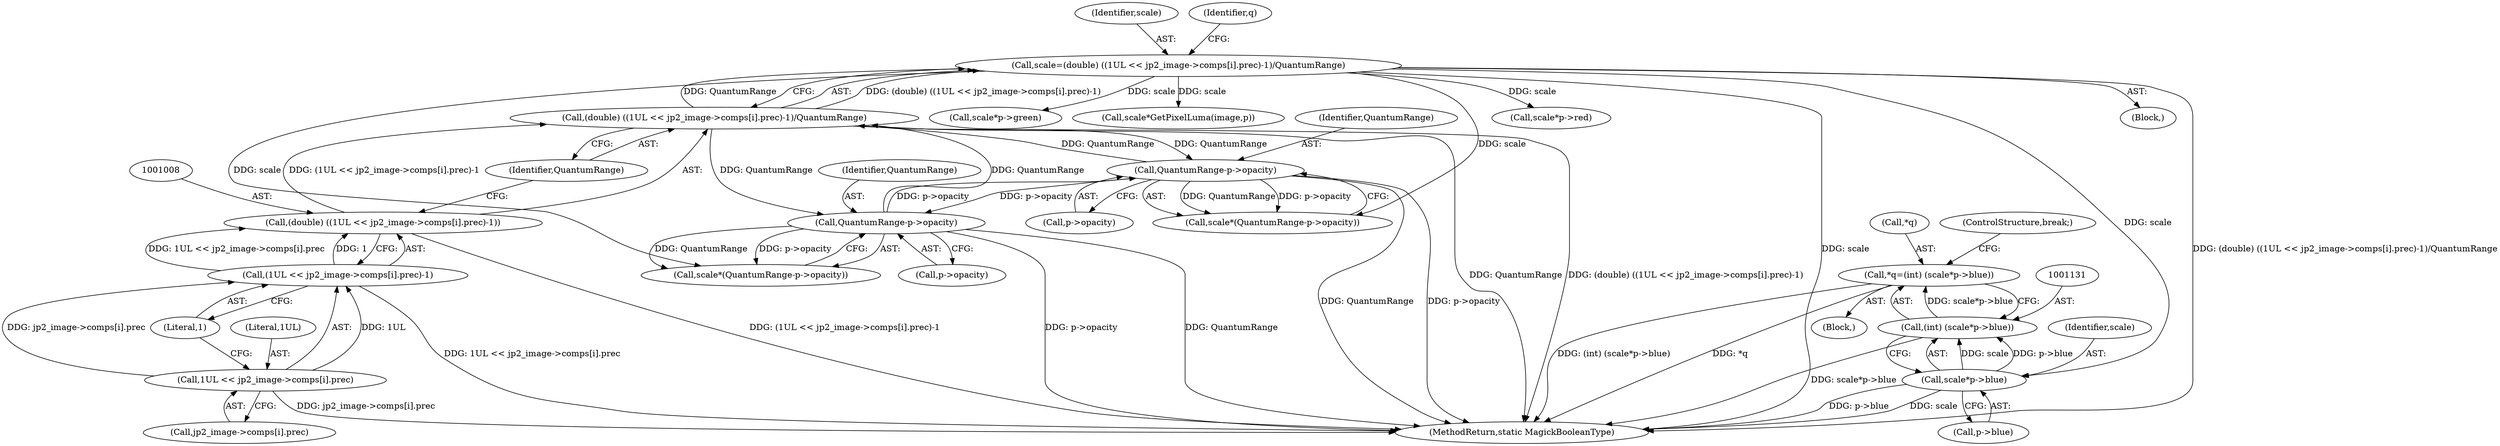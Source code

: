 digraph "0_ImageMagick_3d5ac8c20846871f1eb3068b65f93da7cd33bfd0_0@pointer" {
"1001127" [label="(Call,*q=(int) (scale*p->blue))"];
"1001130" [label="(Call,(int) (scale*p->blue))"];
"1001132" [label="(Call,scale*p->blue)"];
"1001004" [label="(Call,scale=(double) ((1UL << jp2_image->comps[i].prec)-1)/QuantumRange)"];
"1001006" [label="(Call,(double) ((1UL << jp2_image->comps[i].prec)-1)/QuantumRange)"];
"1001007" [label="(Call,(double) ((1UL << jp2_image->comps[i].prec)-1))"];
"1001009" [label="(Call,(1UL << jp2_image->comps[i].prec)-1)"];
"1001010" [label="(Call,1UL << jp2_image->comps[i].prec)"];
"1001108" [label="(Call,QuantumRange-p->opacity)"];
"1001147" [label="(Call,QuantumRange-p->opacity)"];
"1001119" [label="(Call,scale*p->green)"];
"1001007" [label="(Call,(double) ((1UL << jp2_image->comps[i].prec)-1))"];
"1001011" [label="(Literal,1UL)"];
"1001077" [label="(Call,scale*GetPixelLuma(image,p))"];
"1001009" [label="(Call,(1UL << jp2_image->comps[i].prec)-1)"];
"1001130" [label="(Call,(int) (scale*p->blue))"];
"1001004" [label="(Call,scale=(double) ((1UL << jp2_image->comps[i].prec)-1)/QuantumRange)"];
"1001005" [label="(Identifier,scale)"];
"1001145" [label="(Call,scale*(QuantumRange-p->opacity))"];
"1001110" [label="(Call,p->opacity)"];
"1001020" [label="(Identifier,QuantumRange)"];
"1001147" [label="(Call,QuantumRange-p->opacity)"];
"1001137" [label="(ControlStructure,break;)"];
"1001088" [label="(Call,scale*p->red)"];
"1001297" [label="(MethodReturn,static MagickBooleanType)"];
"1001001" [label="(Block,)"];
"1001134" [label="(Call,p->blue)"];
"1001127" [label="(Call,*q=(int) (scale*p->blue))"];
"1001019" [label="(Literal,1)"];
"1001010" [label="(Call,1UL << jp2_image->comps[i].prec)"];
"1001133" [label="(Identifier,scale)"];
"1001012" [label="(Call,jp2_image->comps[i].prec)"];
"1001126" [label="(Block,)"];
"1001108" [label="(Call,QuantumRange-p->opacity)"];
"1001022" [label="(Identifier,q)"];
"1001128" [label="(Call,*q)"];
"1001106" [label="(Call,scale*(QuantumRange-p->opacity))"];
"1001132" [label="(Call,scale*p->blue)"];
"1001006" [label="(Call,(double) ((1UL << jp2_image->comps[i].prec)-1)/QuantumRange)"];
"1001109" [label="(Identifier,QuantumRange)"];
"1001149" [label="(Call,p->opacity)"];
"1001148" [label="(Identifier,QuantumRange)"];
"1001127" -> "1001126"  [label="AST: "];
"1001127" -> "1001130"  [label="CFG: "];
"1001128" -> "1001127"  [label="AST: "];
"1001130" -> "1001127"  [label="AST: "];
"1001137" -> "1001127"  [label="CFG: "];
"1001127" -> "1001297"  [label="DDG: (int) (scale*p->blue)"];
"1001127" -> "1001297"  [label="DDG: *q"];
"1001130" -> "1001127"  [label="DDG: scale*p->blue"];
"1001130" -> "1001132"  [label="CFG: "];
"1001131" -> "1001130"  [label="AST: "];
"1001132" -> "1001130"  [label="AST: "];
"1001130" -> "1001297"  [label="DDG: scale*p->blue"];
"1001132" -> "1001130"  [label="DDG: scale"];
"1001132" -> "1001130"  [label="DDG: p->blue"];
"1001132" -> "1001134"  [label="CFG: "];
"1001133" -> "1001132"  [label="AST: "];
"1001134" -> "1001132"  [label="AST: "];
"1001132" -> "1001297"  [label="DDG: p->blue"];
"1001132" -> "1001297"  [label="DDG: scale"];
"1001004" -> "1001132"  [label="DDG: scale"];
"1001004" -> "1001001"  [label="AST: "];
"1001004" -> "1001006"  [label="CFG: "];
"1001005" -> "1001004"  [label="AST: "];
"1001006" -> "1001004"  [label="AST: "];
"1001022" -> "1001004"  [label="CFG: "];
"1001004" -> "1001297"  [label="DDG: scale"];
"1001004" -> "1001297"  [label="DDG: (double) ((1UL << jp2_image->comps[i].prec)-1)/QuantumRange"];
"1001006" -> "1001004"  [label="DDG: (double) ((1UL << jp2_image->comps[i].prec)-1)"];
"1001006" -> "1001004"  [label="DDG: QuantumRange"];
"1001004" -> "1001077"  [label="DDG: scale"];
"1001004" -> "1001088"  [label="DDG: scale"];
"1001004" -> "1001106"  [label="DDG: scale"];
"1001004" -> "1001119"  [label="DDG: scale"];
"1001004" -> "1001145"  [label="DDG: scale"];
"1001006" -> "1001020"  [label="CFG: "];
"1001007" -> "1001006"  [label="AST: "];
"1001020" -> "1001006"  [label="AST: "];
"1001006" -> "1001297"  [label="DDG: (double) ((1UL << jp2_image->comps[i].prec)-1)"];
"1001006" -> "1001297"  [label="DDG: QuantumRange"];
"1001007" -> "1001006"  [label="DDG: (1UL << jp2_image->comps[i].prec)-1"];
"1001108" -> "1001006"  [label="DDG: QuantumRange"];
"1001147" -> "1001006"  [label="DDG: QuantumRange"];
"1001006" -> "1001108"  [label="DDG: QuantumRange"];
"1001006" -> "1001147"  [label="DDG: QuantumRange"];
"1001007" -> "1001009"  [label="CFG: "];
"1001008" -> "1001007"  [label="AST: "];
"1001009" -> "1001007"  [label="AST: "];
"1001020" -> "1001007"  [label="CFG: "];
"1001007" -> "1001297"  [label="DDG: (1UL << jp2_image->comps[i].prec)-1"];
"1001009" -> "1001007"  [label="DDG: 1UL << jp2_image->comps[i].prec"];
"1001009" -> "1001007"  [label="DDG: 1"];
"1001009" -> "1001019"  [label="CFG: "];
"1001010" -> "1001009"  [label="AST: "];
"1001019" -> "1001009"  [label="AST: "];
"1001009" -> "1001297"  [label="DDG: 1UL << jp2_image->comps[i].prec"];
"1001010" -> "1001009"  [label="DDG: 1UL"];
"1001010" -> "1001009"  [label="DDG: jp2_image->comps[i].prec"];
"1001010" -> "1001012"  [label="CFG: "];
"1001011" -> "1001010"  [label="AST: "];
"1001012" -> "1001010"  [label="AST: "];
"1001019" -> "1001010"  [label="CFG: "];
"1001010" -> "1001297"  [label="DDG: jp2_image->comps[i].prec"];
"1001108" -> "1001106"  [label="AST: "];
"1001108" -> "1001110"  [label="CFG: "];
"1001109" -> "1001108"  [label="AST: "];
"1001110" -> "1001108"  [label="AST: "];
"1001106" -> "1001108"  [label="CFG: "];
"1001108" -> "1001297"  [label="DDG: QuantumRange"];
"1001108" -> "1001297"  [label="DDG: p->opacity"];
"1001108" -> "1001106"  [label="DDG: QuantumRange"];
"1001108" -> "1001106"  [label="DDG: p->opacity"];
"1001147" -> "1001108"  [label="DDG: p->opacity"];
"1001108" -> "1001147"  [label="DDG: p->opacity"];
"1001147" -> "1001145"  [label="AST: "];
"1001147" -> "1001149"  [label="CFG: "];
"1001148" -> "1001147"  [label="AST: "];
"1001149" -> "1001147"  [label="AST: "];
"1001145" -> "1001147"  [label="CFG: "];
"1001147" -> "1001297"  [label="DDG: QuantumRange"];
"1001147" -> "1001297"  [label="DDG: p->opacity"];
"1001147" -> "1001145"  [label="DDG: QuantumRange"];
"1001147" -> "1001145"  [label="DDG: p->opacity"];
}
